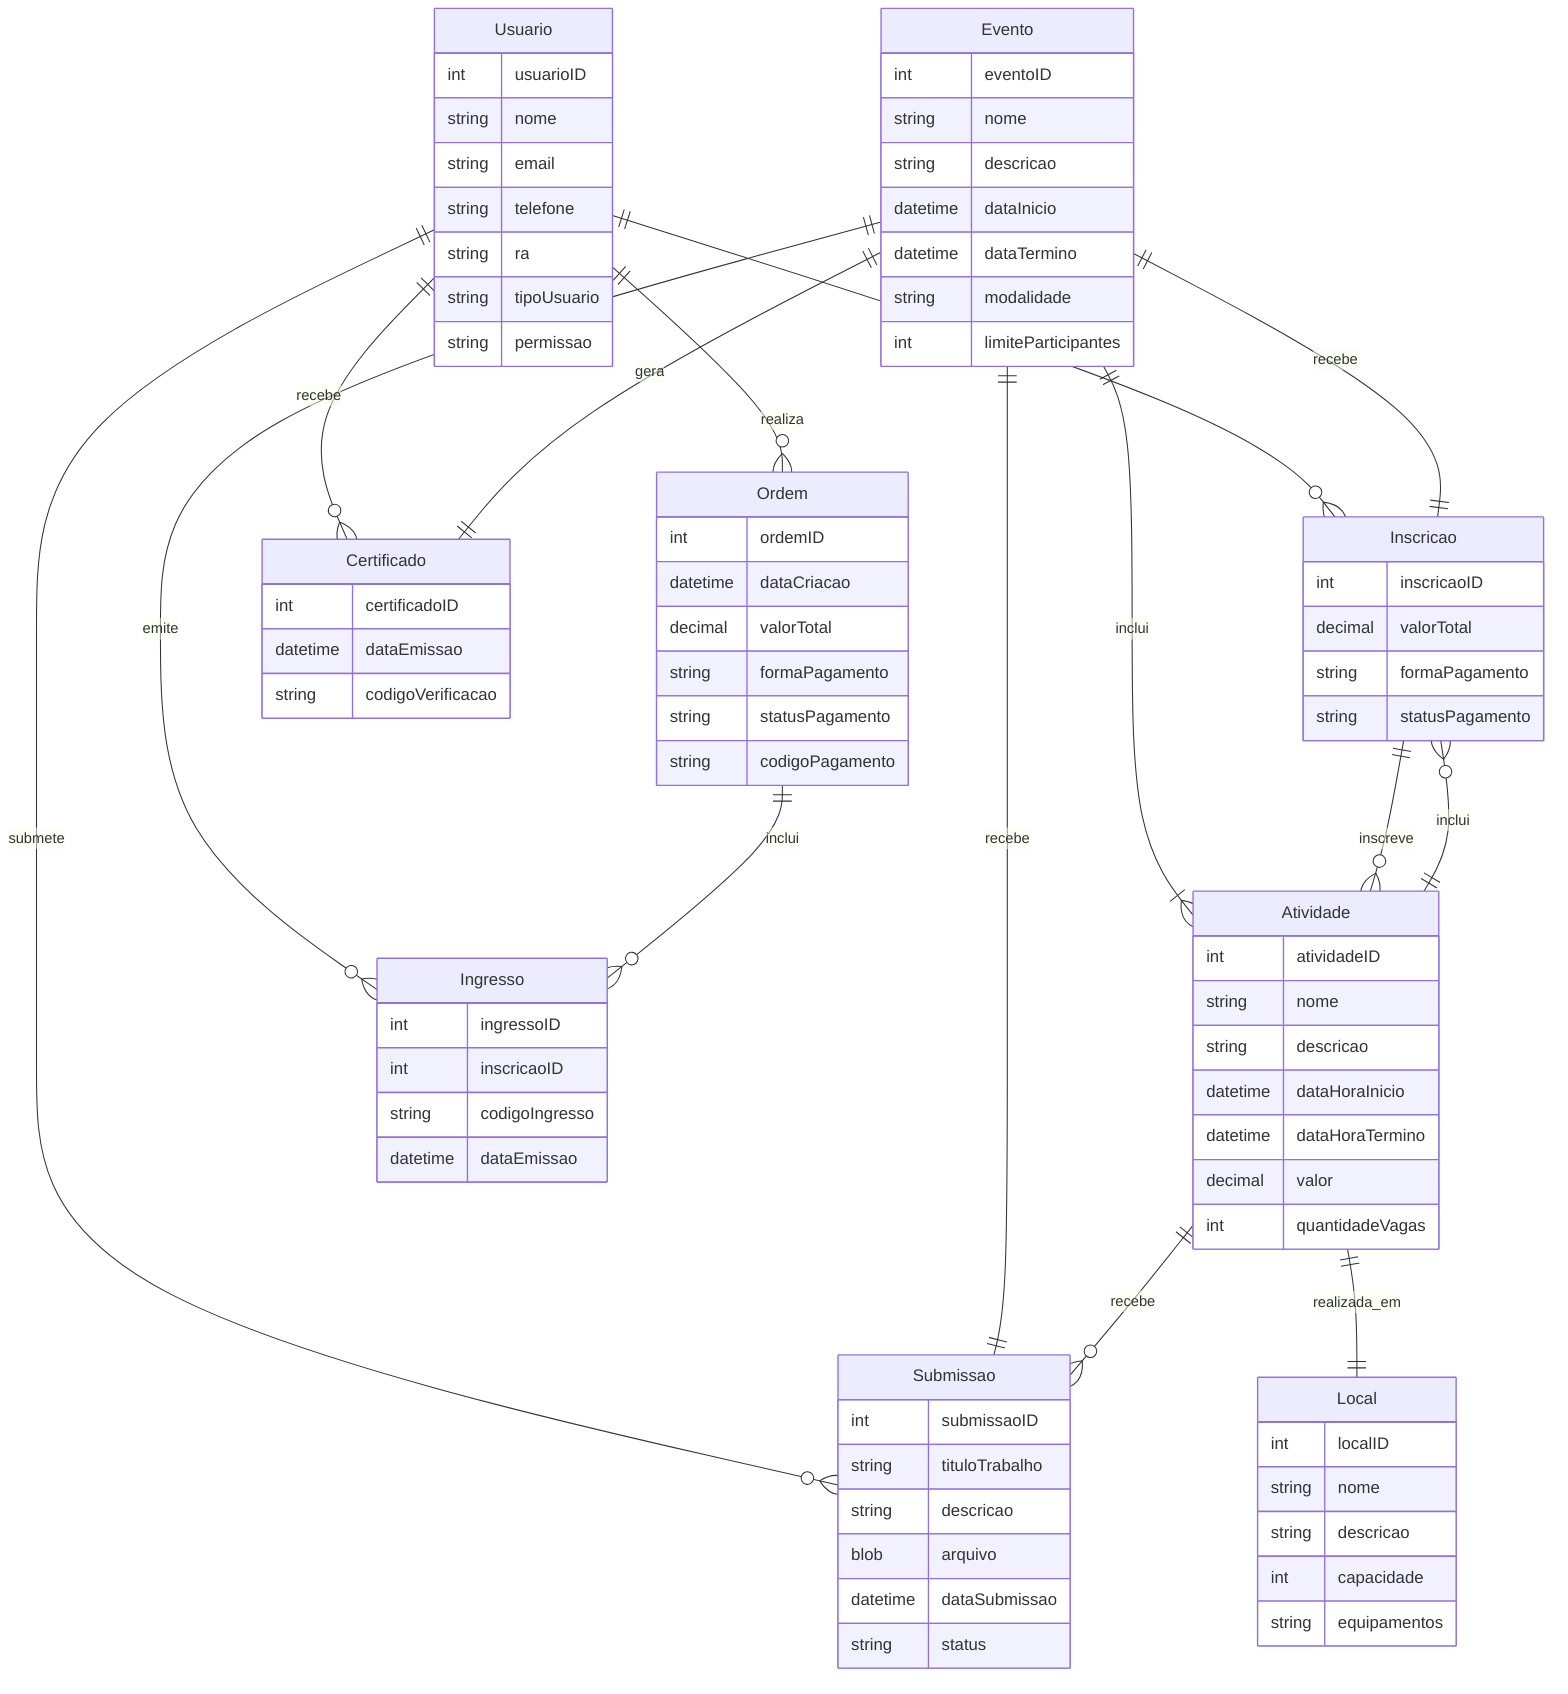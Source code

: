 erDiagram
   Usuario ||--o{ Ordem : realiza
   Usuario ||--o{ Inscricao : faz
   Usuario ||--o{ Submissao : submete
   Usuario ||--o{ Certificado : recebe
   Evento ||--|{ Atividade : inclui
   Evento ||--o{ Ingresso : emite
   Evento ||--|| Inscricao : recebe
   Evento ||--|| Submissao : recebe
   Evento ||--|| Certificado : gera
   Atividade ||--o{ Inscricao : inclui
   Atividade ||--o{ Submissao : recebe
   Atividade ||--|| Local : realizada_em
   Ordem ||--o{ Ingresso : inclui
   Inscricao ||--o{ Atividade : inscreve

   Usuario {
       int usuarioID
       string nome
       string email
       string telefone 
       string ra
       string tipoUsuario
       string permissao
   }

   Evento {
       int eventoID
       string nome
       string descricao
       datetime dataInicio
       datetime dataTermino
       string modalidade
       int limiteParticipantes
   }

   Atividade {
       int atividadeID
       string nome
       string descricao
       datetime dataHoraInicio
       datetime dataHoraTermino
       decimal valor
       int quantidadeVagas
   }

   Local {
       int localID
       string nome
       string descricao
       int capacidade
       string equipamentos
   }

   Ordem {
       int ordemID
       datetime dataCriacao
       decimal valorTotal
       string formaPagamento
       string statusPagamento
       string codigoPagamento
   }

   Ingresso {
       int ingressoID
       int inscricaoID
       string codigoIngresso
       datetime dataEmissao
   }

   Inscricao {
       int inscricaoID
       decimal valorTotal
       string formaPagamento
       string statusPagamento
   }

   Certificado {
       int certificadoID
       datetime dataEmissao
       string codigoVerificacao
   }

   Submissao {
       int submissaoID
       string tituloTrabalho
       string descricao
       blob arquivo
       datetime dataSubmissao
       string status
   }